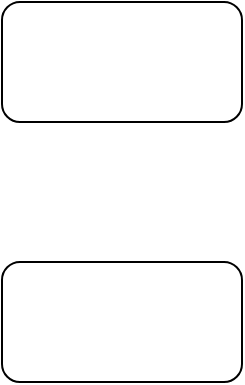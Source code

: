 <mxfile version="21.2.7" type="github">
  <diagram name="第 1 页" id="oZnAIqmm7pCsX3BkYzVM">
    <mxGraphModel dx="957" dy="668" grid="1" gridSize="10" guides="1" tooltips="1" connect="1" arrows="1" fold="1" page="1" pageScale="1" pageWidth="827" pageHeight="1169" math="0" shadow="0">
      <root>
        <mxCell id="0" />
        <mxCell id="1" parent="0" />
        <mxCell id="YYsNbh71QeVSX3DF9F9g-1" value="" style="rounded=1;whiteSpace=wrap;html=1;fontFamily=Verdana;" vertex="1" parent="1">
          <mxGeometry x="170" y="120" width="120" height="60" as="geometry" />
        </mxCell>
        <mxCell id="YYsNbh71QeVSX3DF9F9g-2" value="" style="rounded=1;whiteSpace=wrap;html=1;fontFamily=Verdana;" vertex="1" parent="1">
          <mxGeometry x="170" y="250" width="120" height="60" as="geometry" />
        </mxCell>
      </root>
    </mxGraphModel>
  </diagram>
</mxfile>
